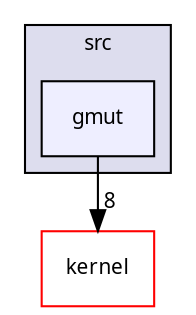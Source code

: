 digraph "src/gmut" {
  compound=true
  node [ fontsize="10", fontname="Sans"];
  edge [ labelfontsize="10", labelfontname="Sans"];
  subgraph clusterdir_68267d1309a1af8e8297ef4c3efbcdba {
    graph [ bgcolor="#ddddee", pencolor="black", label="src" fontname="Sans", fontsize="10", URL="dir_68267d1309a1af8e8297ef4c3efbcdba.html"]
  dir_25f56488a97be449f6e55505040cb1fd [shape=box, label="gmut", style="filled", fillcolor="#eeeeff", pencolor="black", URL="dir_25f56488a97be449f6e55505040cb1fd.html"];
  }
  dir_cbd7f246bdf7dc0a50281a272327e6ed [shape=box label="kernel" fillcolor="white" style="filled" color="red" URL="dir_cbd7f246bdf7dc0a50281a272327e6ed.html"];
  dir_25f56488a97be449f6e55505040cb1fd->dir_cbd7f246bdf7dc0a50281a272327e6ed [headlabel="8", labeldistance=1.5 headhref="dir_000001_000002.html"];
}
